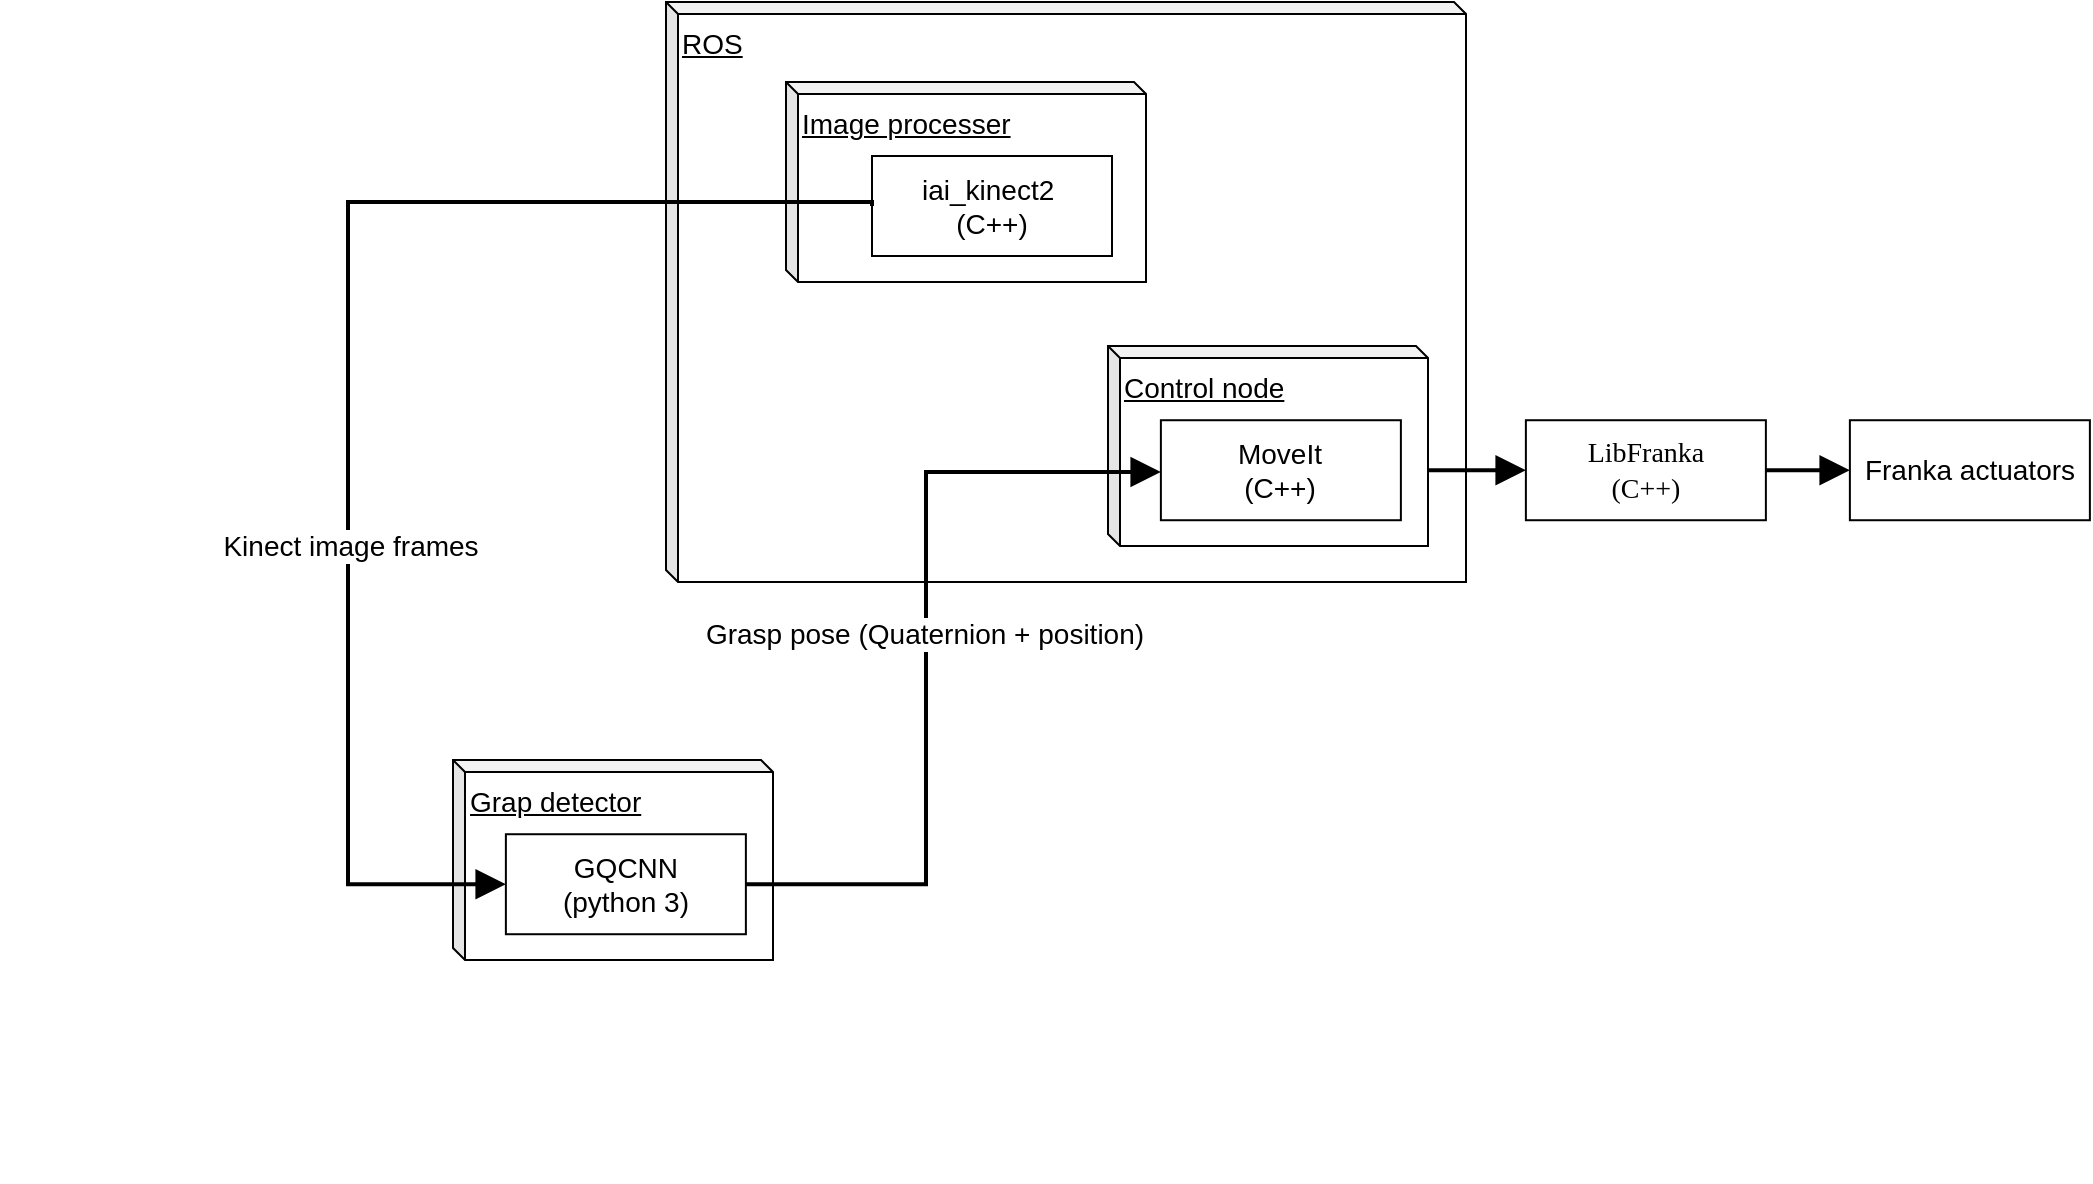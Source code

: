 <mxfile version="10.9.5" type="device"><diagram name="Page-1" id="5f0bae14-7c28-e335-631c-24af17079c00"><mxGraphModel dx="253" dy="855" grid="1" gridSize="10" guides="1" tooltips="1" connect="1" arrows="1" fold="1" page="1" pageScale="1" pageWidth="1169" pageHeight="827" background="#ffffff" math="0" shadow="0"><root><mxCell id="0"/><mxCell id="1" parent="0"/><mxCell id="ZDqH5W5yeewaSKmNm2pd-66" value="" style="group;fontSize=14;" vertex="1" connectable="0" parent="1"><mxGeometry x="1523" y="180" width="400" height="290" as="geometry"/></mxCell><mxCell id="ZDqH5W5yeewaSKmNm2pd-63" value="" style="group;fontSize=14;" vertex="1" connectable="0" parent="ZDqH5W5yeewaSKmNm2pd-66"><mxGeometry width="400" height="290" as="geometry"/></mxCell><mxCell id="ZDqH5W5yeewaSKmNm2pd-18" value="&lt;u style=&quot;font-size: 14px;&quot;&gt;ROS&lt;br style=&quot;font-size: 14px;&quot;&gt;&lt;br style=&quot;font-size: 14px;&quot;&gt;&lt;/u&gt;" style="shape=cube;whiteSpace=wrap;html=1;boundedLbl=1;backgroundOutline=1;darkOpacity=0.05;darkOpacity2=0.1;labelBackgroundColor=none;size=6;align=left;verticalAlign=top;fontSize=14;" vertex="1" parent="ZDqH5W5yeewaSKmNm2pd-63"><mxGeometry width="400" height="290" as="geometry"/></mxCell><mxCell id="ZDqH5W5yeewaSKmNm2pd-80" value="" style="group;fontSize=14;" vertex="1" connectable="0" parent="1"><mxGeometry x="1416.5" y="559" width="160" height="100" as="geometry"/></mxCell><mxCell id="ZDqH5W5yeewaSKmNm2pd-81" value="&lt;u&gt;Grap detector&lt;br&gt;&lt;/u&gt;" style="shape=cube;whiteSpace=wrap;html=1;boundedLbl=1;backgroundOutline=1;darkOpacity=0.05;darkOpacity2=0.1;labelBackgroundColor=none;size=6;align=left;verticalAlign=top;fontSize=14;" vertex="1" parent="ZDqH5W5yeewaSKmNm2pd-80"><mxGeometry width="160" height="100" as="geometry"/></mxCell><mxCell id="ZDqH5W5yeewaSKmNm2pd-82" value="GQCNN&lt;br&gt;(python 3)" style="rounded=0;whiteSpace=wrap;html=1;aspect=fixed;fontSize=14;" vertex="1" parent="ZDqH5W5yeewaSKmNm2pd-80"><mxGeometry x="26.438" y="37.115" width="120" height="50" as="geometry"/></mxCell><mxCell id="U-XlhVar8ka5ONAn84VP-6" value="Diagram" parent="0"/><mxCell id="U-XlhVar8ka5ONAn84VP-2" value="" style="group;fontSize=14;" parent="U-XlhVar8ka5ONAn84VP-6" vertex="1" connectable="0"><mxGeometry x="1323" y="220" height="349" as="geometry"/></mxCell><mxCell id="ZDqH5W5yeewaSKmNm2pd-17" value="" style="group;fontSize=14;" vertex="1" connectable="0" parent="U-XlhVar8ka5ONAn84VP-6"><mxGeometry x="1190" y="460" width="560" height="310" as="geometry"/></mxCell><mxCell id="ZDqH5W5yeewaSKmNm2pd-51" value="" style="edgeStyle=orthogonalEdgeStyle;rounded=0;orthogonalLoop=1;jettySize=auto;html=1;labelBackgroundColor=none;startFill=0;startSize=6;endArrow=block;endFill=1;endSize=10;fontFamily=Verdana;fontSize=14;strokeWidth=2;" edge="1" parent="U-XlhVar8ka5ONAn84VP-6" source="E1T-3dzwWregaRVTdRfr-12" target="ZDqH5W5yeewaSKmNm2pd-50"><mxGeometry relative="1" as="geometry"/></mxCell><mxCell id="ZDqH5W5yeewaSKmNm2pd-57" value="" style="edgeStyle=orthogonalEdgeStyle;rounded=0;orthogonalLoop=1;jettySize=auto;html=1;labelBackgroundColor=none;startFill=0;startSize=6;endArrow=block;endFill=1;endSize=10;fontFamily=Verdana;fontSize=14;strokeWidth=2;" edge="1" parent="U-XlhVar8ka5ONAn84VP-6" source="ZDqH5W5yeewaSKmNm2pd-50" target="ZDqH5W5yeewaSKmNm2pd-56"><mxGeometry relative="1" as="geometry"/></mxCell><mxCell id="ZDqH5W5yeewaSKmNm2pd-50" value="&lt;span style=&quot;font-family: verdana; white-space: nowrap; font-size: 14px;&quot;&gt;LibFranka&lt;/span&gt;&lt;br style=&quot;font-family: verdana; white-space: nowrap; font-size: 14px;&quot;&gt;&lt;span style=&quot;font-family: verdana; white-space: nowrap; font-size: 14px;&quot;&gt;(C++)&lt;/span&gt;" style="rounded=0;whiteSpace=wrap;html=1;aspect=fixed;fontSize=14;" vertex="1" parent="U-XlhVar8ka5ONAn84VP-6"><mxGeometry x="1952.938" y="389.115" width="120" height="50" as="geometry"/></mxCell><mxCell id="ZDqH5W5yeewaSKmNm2pd-56" value="Franka actuators" style="rounded=0;whiteSpace=wrap;html=1;aspect=fixed;fontSize=14;" vertex="1" parent="U-XlhVar8ka5ONAn84VP-6"><mxGeometry x="2114.938" y="389.115" width="120" height="50" as="geometry"/></mxCell><mxCell id="ZDqH5W5yeewaSKmNm2pd-60" value="" style="group;fontSize=14;" vertex="1" connectable="0" parent="U-XlhVar8ka5ONAn84VP-6"><mxGeometry x="1744" y="352" width="160" height="100" as="geometry"/></mxCell><mxCell id="ZDqH5W5yeewaSKmNm2pd-13" value="&lt;u style=&quot;font-size: 14px;&quot;&gt;Control node&lt;/u&gt;" style="shape=cube;whiteSpace=wrap;html=1;boundedLbl=1;backgroundOutline=1;darkOpacity=0.05;darkOpacity2=0.1;labelBackgroundColor=none;size=6;align=left;verticalAlign=top;fontSize=14;" vertex="1" parent="ZDqH5W5yeewaSKmNm2pd-60"><mxGeometry width="160" height="100" as="geometry"/></mxCell><mxCell id="E1T-3dzwWregaRVTdRfr-12" value="MoveIt&lt;br style=&quot;font-size: 14px;&quot;&gt;(C++)" style="rounded=0;whiteSpace=wrap;html=1;aspect=fixed;fontSize=14;" parent="ZDqH5W5yeewaSKmNm2pd-60" vertex="1"><mxGeometry x="26.438" y="37.115" width="120" height="50" as="geometry"/></mxCell><mxCell id="ZDqH5W5yeewaSKmNm2pd-61" value="" style="group;fontSize=14;" vertex="1" connectable="0" parent="U-XlhVar8ka5ONAn84VP-6"><mxGeometry x="1583" y="220" width="180" height="100" as="geometry"/></mxCell><mxCell id="ZDqH5W5yeewaSKmNm2pd-14" value="&lt;u style=&quot;font-size: 14px;&quot;&gt;Image processer&lt;br style=&quot;font-size: 14px;&quot;&gt;&lt;/u&gt;" style="shape=cube;whiteSpace=wrap;html=1;boundedLbl=1;backgroundOutline=1;darkOpacity=0.05;darkOpacity2=0.1;labelBackgroundColor=none;size=6;align=left;verticalAlign=top;fontSize=14;" vertex="1" parent="ZDqH5W5yeewaSKmNm2pd-61"><mxGeometry width="180" height="100" as="geometry"/></mxCell><mxCell id="ZDqH5W5yeewaSKmNm2pd-11" value="iai_kinect2&amp;nbsp; &lt;br style=&quot;font-size: 14px;&quot;&gt;(C++)" style="rounded=0;whiteSpace=wrap;html=1;shadow=0;comic=0;aspect=fixed;fontSize=14;" vertex="1" parent="ZDqH5W5yeewaSKmNm2pd-61"><mxGeometry x="43" y="37" width="120" height="50" as="geometry"/></mxCell><mxCell id="E1T-3dzwWregaRVTdRfr-15" value="" style="endArrow=block;html=1;edgeStyle=orthogonalEdgeStyle;jumpStyle=none;exitX=1;exitY=0.5;exitDx=0;exitDy=0;rounded=0;fontFamily=Verdana;fontSize=14;labelBackgroundColor=none;endFill=1;endSize=10;startFill=0;startArrow=none;startSize=6;strokeWidth=2;" parent="U-XlhVar8ka5ONAn84VP-6" source="ZDqH5W5yeewaSKmNm2pd-82" target="E1T-3dzwWregaRVTdRfr-12" edge="1"><mxGeometry width="50" height="50" relative="1" as="geometry"><mxPoint x="1560.667" y="645.333" as="sourcePoint"/><mxPoint x="1725" y="414" as="targetPoint"/><Array as="points"><mxPoint x="1653" y="621"/><mxPoint x="1653" y="415"/></Array></mxGeometry></mxCell><mxCell id="E1T-3dzwWregaRVTdRfr-27" value="Grasp pose (Quaternion + position)" style="text;html=1;resizable=0;points=[];align=center;verticalAlign=middle;labelBackgroundColor=#ffffff;fontSize=14;" parent="E1T-3dzwWregaRVTdRfr-15" vertex="1" connectable="0"><mxGeometry x="0.042" y="1" relative="1" as="geometry"><mxPoint as="offset"/></mxGeometry></mxCell><mxCell id="E1T-3dzwWregaRVTdRfr-17" value="" style="endArrow=block;html=1;exitX=0;exitY=0.5;exitDx=0;exitDy=0;endFill=1;edgeStyle=orthogonalEdgeStyle;startArrow=none;startFill=0;rounded=0;fontFamily=Verdana;fontSize=14;labelBackgroundColor=none;endSize=10;startSize=6;strokeWidth=2;entryX=0;entryY=0.5;entryDx=0;entryDy=0;" parent="U-XlhVar8ka5ONAn84VP-6" target="ZDqH5W5yeewaSKmNm2pd-82" edge="1" source="ZDqH5W5yeewaSKmNm2pd-11"><mxGeometry width="50" height="50" relative="1" as="geometry"><mxPoint x="1432.69" y="216.034" as="sourcePoint"/><mxPoint x="1390" y="660" as="targetPoint"/><Array as="points"><mxPoint x="1626" y="280"/><mxPoint x="1364" y="280"/><mxPoint x="1364" y="621"/></Array></mxGeometry></mxCell><mxCell id="E1T-3dzwWregaRVTdRfr-26" value="Kinect image frames" style="text;html=1;resizable=0;points=[];align=center;verticalAlign=middle;labelBackgroundColor=#ffffff;fontSize=14;" parent="E1T-3dzwWregaRVTdRfr-17" vertex="1" connectable="0"><mxGeometry x="0.222" y="2" relative="1" as="geometry"><mxPoint x="-1.5" y="18" as="offset"/></mxGeometry></mxCell></root></mxGraphModel></diagram></mxfile>
